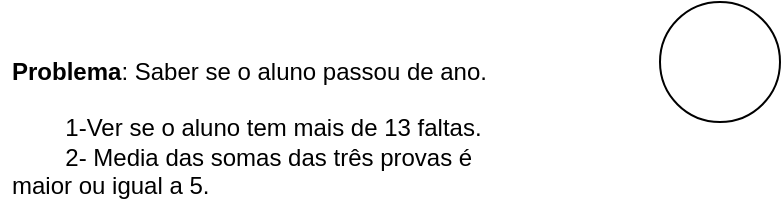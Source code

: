 <mxfile version="21.3.5" type="github">
  <diagram name="Página-1" id="stOZ8vv3_0zphP-TTRIV">
    <mxGraphModel dx="880" dy="484" grid="1" gridSize="10" guides="1" tooltips="1" connect="1" arrows="1" fold="1" page="1" pageScale="1" pageWidth="827" pageHeight="1169" math="0" shadow="0">
      <root>
        <mxCell id="0" />
        <mxCell id="1" parent="0" />
        <mxCell id="5qtguVIfvVJl3sEeYZXG-1" value="" style="verticalLabelPosition=bottom;verticalAlign=top;html=1;shape=mxgraph.flowchart.on-page_reference;" parent="1" vertex="1">
          <mxGeometry x="370" y="40" width="60" height="60" as="geometry" />
        </mxCell>
        <mxCell id="mi2eITRY8y9FXgRbKsPs-1" value="&lt;b&gt;Problema&lt;/b&gt;: Saber se o aluno passou de ano.&lt;br&gt;&lt;br&gt;&lt;span style=&quot;white-space: pre;&quot;&gt;&#x9;&lt;/span&gt;1-Ver se o aluno tem mais de 13 faltas.&lt;br&gt;&lt;span style=&quot;white-space: pre;&quot;&gt;&#x9;&lt;/span&gt;2- Media das somas das três provas é maior ou igual a 5." style="text;strokeColor=none;fillColor=none;align=left;verticalAlign=middle;spacingLeft=4;spacingRight=4;overflow=hidden;points=[[0,0.5],[1,0.5]];portConstraint=eastwest;rotatable=0;whiteSpace=wrap;html=1;" vertex="1" parent="1">
          <mxGeometry x="40" y="55" width="260" height="95" as="geometry" />
        </mxCell>
      </root>
    </mxGraphModel>
  </diagram>
</mxfile>
